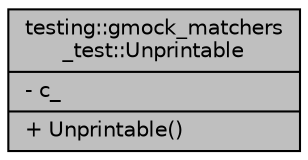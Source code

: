 digraph "testing::gmock_matchers_test::Unprintable"
{
  edge [fontname="Helvetica",fontsize="10",labelfontname="Helvetica",labelfontsize="10"];
  node [fontname="Helvetica",fontsize="10",shape=record];
  Node1 [label="{testing::gmock_matchers\l_test::Unprintable\n|- c_\l|+ Unprintable()\l}",height=0.2,width=0.4,color="black", fillcolor="grey75", style="filled", fontcolor="black"];
}
